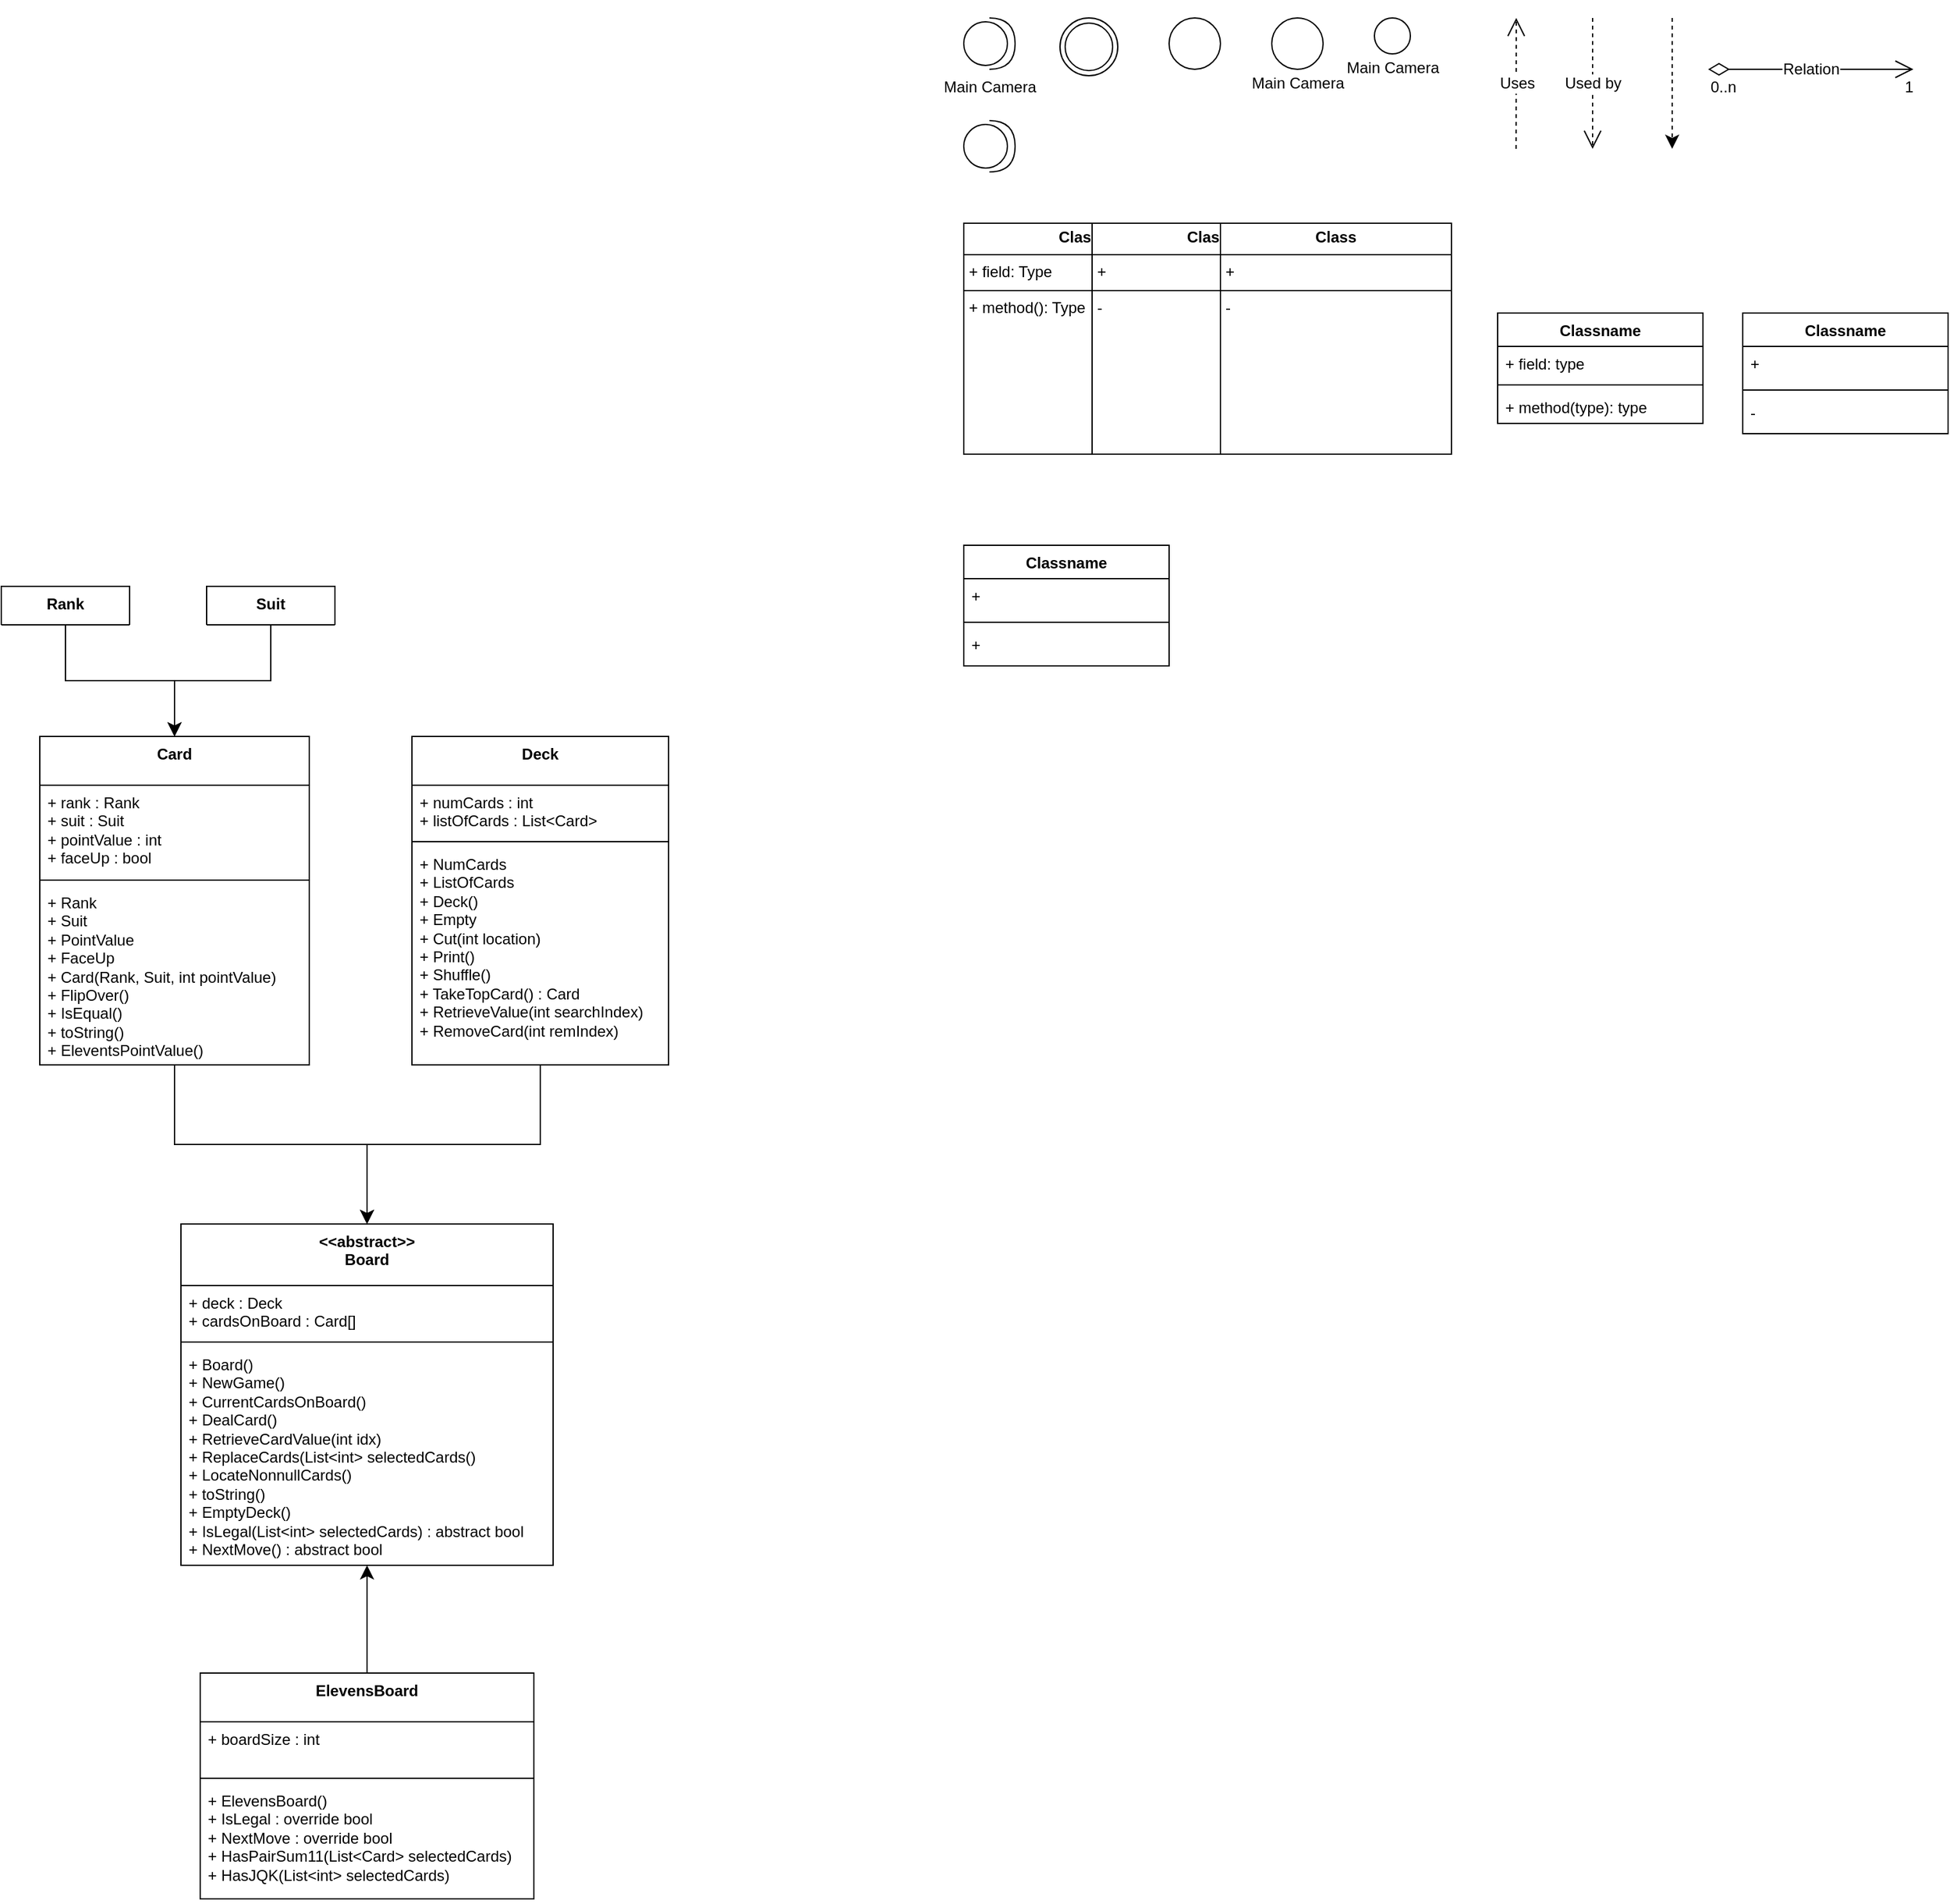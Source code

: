 <mxfile version="24.4.6" type="github">
  <diagram id="C5RBs43oDa-KdzZeNtuy" name="Page-1">
    <mxGraphModel dx="1750" dy="791" grid="1" gridSize="10" guides="1" tooltips="1" connect="1" arrows="1" fold="1" page="1" pageScale="1" pageWidth="827" pageHeight="1169" math="0" shadow="0">
      <root>
        <mxCell id="WIyWlLk6GJQsqaUBKTNV-0" />
        <mxCell id="WIyWlLk6GJQsqaUBKTNV-1" parent="WIyWlLk6GJQsqaUBKTNV-0" />
        <mxCell id="KGcUv-pFr_gMB9oFCGtX-23" value="&lt;p style=&quot;margin:0px;margin-top:4px;text-align:center;&quot;&gt;&lt;b&gt;Class&lt;/b&gt;&lt;/p&gt;&lt;hr size=&quot;1&quot; style=&quot;border-style:solid;&quot;/&gt;&lt;p style=&quot;margin:0px;margin-left:4px;&quot;&gt;+ field: Type&lt;/p&gt;&lt;hr size=&quot;1&quot; style=&quot;border-style:solid;&quot;/&gt;&lt;p style=&quot;margin:0px;margin-left:4px;&quot;&gt;+ method(): Type&lt;/p&gt;" style="verticalAlign=top;align=left;overflow=fill;html=1;whiteSpace=wrap;" vertex="1" parent="WIyWlLk6GJQsqaUBKTNV-1">
          <mxGeometry x="30" y="240" width="180" height="180" as="geometry" />
        </mxCell>
        <mxCell id="KGcUv-pFr_gMB9oFCGtX-24" value="" style="shape=providedRequiredInterface;html=1;verticalLabelPosition=bottom;sketch=0;" vertex="1" parent="WIyWlLk6GJQsqaUBKTNV-1">
          <mxGeometry x="30" y="160" width="40" height="40" as="geometry" />
        </mxCell>
        <mxCell id="KGcUv-pFr_gMB9oFCGtX-25" value="Main Camera" style="shape=providedRequiredInterface;html=1;verticalLabelPosition=bottom;sketch=0;verticalAlign=top;" vertex="1" parent="WIyWlLk6GJQsqaUBKTNV-1">
          <mxGeometry x="30" y="80" width="40" height="40" as="geometry" />
        </mxCell>
        <mxCell id="KGcUv-pFr_gMB9oFCGtX-26" value="&lt;p style=&quot;margin:0px;margin-top:4px;text-align:center;&quot;&gt;&lt;b&gt;Class&lt;/b&gt;&lt;/p&gt;&lt;hr size=&quot;1&quot; style=&quot;border-style:solid;&quot;&gt;&lt;p style=&quot;margin:0px;margin-left:4px;&quot;&gt;+&amp;nbsp;&lt;/p&gt;&lt;hr size=&quot;1&quot; style=&quot;border-style:solid;&quot;&gt;&lt;p style=&quot;margin:0px;margin-left:4px;&quot;&gt;-&amp;nbsp;&lt;/p&gt;" style="verticalAlign=top;align=left;overflow=fill;html=1;whiteSpace=wrap;" vertex="1" parent="WIyWlLk6GJQsqaUBKTNV-1">
          <mxGeometry x="130" y="240" width="180" height="180" as="geometry" />
        </mxCell>
        <mxCell id="KGcUv-pFr_gMB9oFCGtX-27" value="&lt;p style=&quot;margin:0px;margin-top:4px;text-align:center;&quot;&gt;&lt;b&gt;Class&lt;/b&gt;&lt;/p&gt;&lt;hr size=&quot;1&quot; style=&quot;border-style:solid;&quot;&gt;&lt;p style=&quot;margin:0px;margin-left:4px;&quot;&gt;+&amp;nbsp;&lt;/p&gt;&lt;hr size=&quot;1&quot; style=&quot;border-style:solid;&quot;&gt;&lt;p style=&quot;margin:0px;margin-left:4px;&quot;&gt;-&amp;nbsp;&lt;/p&gt;" style="verticalAlign=top;align=left;overflow=fill;html=1;whiteSpace=wrap;collapsible=1;" vertex="1" parent="WIyWlLk6GJQsqaUBKTNV-1">
          <mxGeometry x="230" y="240" width="180" height="180" as="geometry">
            <mxRectangle x="720" y="360" width="70" height="90" as="alternateBounds" />
          </mxGeometry>
        </mxCell>
        <mxCell id="KGcUv-pFr_gMB9oFCGtX-28" value="" style="ellipse;html=1;shape=endState;align=left;verticalAlign=top;fontFamily=Helvetica;fontSize=12;strokeColor=default;fillColor=none;" vertex="1" parent="WIyWlLk6GJQsqaUBKTNV-1">
          <mxGeometry x="105" y="80" width="45" height="45" as="geometry" />
        </mxCell>
        <mxCell id="KGcUv-pFr_gMB9oFCGtX-29" value="" style="ellipse;whiteSpace=wrap;html=1;aspect=fixed;strokeColor=default;align=left;verticalAlign=top;fontFamily=Helvetica;fontSize=12;fontColor=default;fillColor=default;" vertex="1" parent="WIyWlLk6GJQsqaUBKTNV-1">
          <mxGeometry x="190" y="80" width="40" height="40" as="geometry" />
        </mxCell>
        <mxCell id="KGcUv-pFr_gMB9oFCGtX-30" value="Main Camera" style="ellipse;strokeColor=default;align=center;verticalAlign=bottom;fontFamily=Helvetica;fontSize=12;fontColor=default;fillColor=none;html=1;labelBorderColor=none;labelBackgroundColor=none;noLabel=0;collapsible=0;backgroundOutline=0;movableLabel=1;aspect=fixed;enumerate=0;" vertex="1" parent="WIyWlLk6GJQsqaUBKTNV-1">
          <mxGeometry x="270" y="80" width="40" height="40" as="geometry">
            <mxPoint y="20" as="offset" />
          </mxGeometry>
        </mxCell>
        <mxCell id="KGcUv-pFr_gMB9oFCGtX-31" value="Main Camera" style="ellipse;strokeColor=default;align=center;verticalAlign=bottom;fontFamily=Helvetica;fontSize=12;fontColor=default;fillColor=none;html=1;labelBorderColor=none;labelBackgroundColor=none;noLabel=0;collapsible=0;backgroundOutline=0;movableLabel=1;aspect=fixed;enumerate=0;" vertex="1" parent="WIyWlLk6GJQsqaUBKTNV-1">
          <mxGeometry x="350" y="80" width="28" height="28" as="geometry">
            <mxPoint y="20" as="offset" />
          </mxGeometry>
        </mxCell>
        <mxCell id="KGcUv-pFr_gMB9oFCGtX-32" value="Classname" style="swimlane;fontStyle=1;align=center;verticalAlign=top;childLayout=stackLayout;horizontal=1;startSize=26;horizontalStack=0;resizeParent=1;resizeParentMax=0;resizeLast=0;collapsible=1;marginBottom=0;whiteSpace=wrap;html=1;autosize=1;" vertex="1" parent="WIyWlLk6GJQsqaUBKTNV-1">
          <mxGeometry x="446" y="310" width="160" height="86" as="geometry">
            <mxRectangle x="456" y="270" width="100" height="30" as="alternateBounds" />
          </mxGeometry>
        </mxCell>
        <mxCell id="KGcUv-pFr_gMB9oFCGtX-33" value="+ field: type" style="text;strokeColor=none;fillColor=none;align=left;verticalAlign=top;spacingLeft=4;spacingRight=4;overflow=hidden;rotatable=0;points=[[0,0.5],[1,0.5]];portConstraint=eastwest;whiteSpace=wrap;html=1;autosize=1;" vertex="1" parent="KGcUv-pFr_gMB9oFCGtX-32">
          <mxGeometry y="26" width="160" height="26" as="geometry" />
        </mxCell>
        <mxCell id="KGcUv-pFr_gMB9oFCGtX-34" value="" style="line;strokeWidth=1;fillColor=none;align=left;verticalAlign=middle;spacingTop=-1;spacingLeft=3;spacingRight=3;rotatable=0;labelPosition=right;points=[];portConstraint=eastwest;strokeColor=inherit;" vertex="1" parent="KGcUv-pFr_gMB9oFCGtX-32">
          <mxGeometry y="52" width="160" height="8" as="geometry" />
        </mxCell>
        <mxCell id="KGcUv-pFr_gMB9oFCGtX-35" value="+ method(type): type" style="text;strokeColor=none;fillColor=none;align=left;verticalAlign=top;spacingLeft=4;spacingRight=4;overflow=hidden;rotatable=0;points=[[0,0.5],[1,0.5]];portConstraint=eastwest;whiteSpace=wrap;html=1;autosize=1;" vertex="1" parent="KGcUv-pFr_gMB9oFCGtX-32">
          <mxGeometry y="60" width="160" height="26" as="geometry" />
        </mxCell>
        <mxCell id="KGcUv-pFr_gMB9oFCGtX-36" value="Classname" style="swimlane;fontStyle=1;align=center;verticalAlign=top;childLayout=stackLayout;horizontal=1;startSize=26;horizontalStack=0;resizeParent=1;resizeParentMax=0;resizeLast=0;collapsible=1;marginBottom=0;whiteSpace=wrap;html=1;autosize=1;" vertex="1" parent="WIyWlLk6GJQsqaUBKTNV-1">
          <mxGeometry x="637" y="310" width="160" height="94" as="geometry">
            <mxRectangle x="456" y="270" width="100" height="30" as="alternateBounds" />
          </mxGeometry>
        </mxCell>
        <mxCell id="KGcUv-pFr_gMB9oFCGtX-37" value="+&amp;nbsp;" style="text;strokeColor=none;fillColor=none;align=left;verticalAlign=top;spacingLeft=4;spacingRight=4;overflow=hidden;rotatable=0;points=[[0,0.5],[1,0.5]];portConstraint=eastwest;whiteSpace=wrap;html=1;autosize=1;" vertex="1" parent="KGcUv-pFr_gMB9oFCGtX-36">
          <mxGeometry y="26" width="160" height="30" as="geometry" />
        </mxCell>
        <mxCell id="KGcUv-pFr_gMB9oFCGtX-38" value="" style="line;strokeWidth=1;fillColor=none;align=left;verticalAlign=middle;spacingTop=-1;spacingLeft=3;spacingRight=3;rotatable=0;labelPosition=right;points=[];portConstraint=eastwest;strokeColor=inherit;" vertex="1" parent="KGcUv-pFr_gMB9oFCGtX-36">
          <mxGeometry y="56" width="160" height="8" as="geometry" />
        </mxCell>
        <mxCell id="KGcUv-pFr_gMB9oFCGtX-39" value="-&amp;nbsp;" style="text;strokeColor=none;fillColor=none;align=left;verticalAlign=top;spacingLeft=4;spacingRight=4;overflow=hidden;rotatable=0;points=[[0,0.5],[1,0.5]];portConstraint=eastwest;whiteSpace=wrap;html=1;autosize=1;" vertex="1" parent="KGcUv-pFr_gMB9oFCGtX-36">
          <mxGeometry y="64" width="160" height="30" as="geometry" />
        </mxCell>
        <mxCell id="KGcUv-pFr_gMB9oFCGtX-40" style="edgeStyle=elbowEdgeStyle;rounded=0;orthogonalLoop=1;jettySize=auto;elbow=vertical;html=1;strokeColor=default;align=center;verticalAlign=middle;fontFamily=Helvetica;fontSize=12;fontColor=default;labelBackgroundColor=default;startSize=8;endArrow=classic;endSize=8;dashed=1;" edge="1" parent="WIyWlLk6GJQsqaUBKTNV-1">
          <mxGeometry relative="1" as="geometry">
            <mxPoint x="582" y="80.0" as="sourcePoint" />
            <mxPoint x="582" y="182" as="targetPoint" />
          </mxGeometry>
        </mxCell>
        <mxCell id="KGcUv-pFr_gMB9oFCGtX-41" value="Uses" style="endArrow=open;endSize=12;dashed=1;html=1;rounded=0;strokeColor=default;align=center;verticalAlign=middle;fontFamily=Helvetica;fontSize=12;fontColor=default;labelBackgroundColor=default;edgeStyle=elbowEdgeStyle;elbow=horizontal;" edge="1" parent="WIyWlLk6GJQsqaUBKTNV-1">
          <mxGeometry width="160" relative="1" as="geometry">
            <mxPoint x="460.354" y="182" as="sourcePoint" />
            <mxPoint x="460.354" y="80.0" as="targetPoint" />
          </mxGeometry>
        </mxCell>
        <mxCell id="KGcUv-pFr_gMB9oFCGtX-42" value="Used by" style="endArrow=open;endSize=12;dashed=1;html=1;rounded=0;strokeColor=default;align=center;verticalAlign=middle;fontFamily=Helvetica;fontSize=12;fontColor=default;labelBackgroundColor=default;edgeStyle=elbowEdgeStyle;elbow=horizontal;" edge="1" parent="WIyWlLk6GJQsqaUBKTNV-1">
          <mxGeometry width="160" relative="1" as="geometry">
            <mxPoint x="520" y="80" as="sourcePoint" />
            <mxPoint x="520" y="182" as="targetPoint" />
          </mxGeometry>
        </mxCell>
        <mxCell id="KGcUv-pFr_gMB9oFCGtX-43" value="Relation" style="endArrow=open;html=1;endSize=12;startArrow=diamondThin;startSize=14;startFill=0;edgeStyle=orthogonalEdgeStyle;rounded=0;strokeColor=default;align=center;verticalAlign=middle;fontFamily=Helvetica;fontSize=12;fontColor=default;labelBackgroundColor=default;elbow=vertical;" edge="1" parent="WIyWlLk6GJQsqaUBKTNV-1">
          <mxGeometry relative="1" as="geometry">
            <mxPoint x="610" y="120" as="sourcePoint" />
            <mxPoint x="770" y="120" as="targetPoint" />
          </mxGeometry>
        </mxCell>
        <mxCell id="KGcUv-pFr_gMB9oFCGtX-44" value="0..n" style="edgeLabel;resizable=0;html=1;align=left;verticalAlign=top;fontFamily=Helvetica;fontSize=12;fontColor=default;labelBackgroundColor=default;" connectable="0" vertex="1" parent="KGcUv-pFr_gMB9oFCGtX-43">
          <mxGeometry x="-1" relative="1" as="geometry" />
        </mxCell>
        <mxCell id="KGcUv-pFr_gMB9oFCGtX-45" value="1" style="edgeLabel;resizable=0;html=1;align=right;verticalAlign=top;fontFamily=Helvetica;fontSize=12;fontColor=default;labelBackgroundColor=default;" connectable="0" vertex="1" parent="KGcUv-pFr_gMB9oFCGtX-43">
          <mxGeometry x="1" relative="1" as="geometry" />
        </mxCell>
        <mxCell id="KGcUv-pFr_gMB9oFCGtX-87" style="edgeStyle=elbowEdgeStyle;rounded=0;orthogonalLoop=1;jettySize=auto;html=1;fontSize=12;startSize=8;endSize=8;elbow=vertical;" edge="1" parent="WIyWlLk6GJQsqaUBKTNV-1" source="KGcUv-pFr_gMB9oFCGtX-46" target="KGcUv-pFr_gMB9oFCGtX-71">
          <mxGeometry relative="1" as="geometry" />
        </mxCell>
        <mxCell id="KGcUv-pFr_gMB9oFCGtX-46" value="Rank" style="swimlane;fontStyle=1;align=center;verticalAlign=top;childLayout=stackLayout;horizontal=1;startSize=38;horizontalStack=0;resizeParent=1;resizeParentMax=0;resizeLast=0;collapsible=1;marginBottom=0;whiteSpace=wrap;html=1;autosize=1;" vertex="1" collapsed="1" parent="WIyWlLk6GJQsqaUBKTNV-1">
          <mxGeometry x="-720" y="523" width="100" height="30" as="geometry">
            <mxRectangle x="-500" y="600" width="160" height="106" as="alternateBounds" />
          </mxGeometry>
        </mxCell>
        <mxCell id="KGcUv-pFr_gMB9oFCGtX-47" value="+&amp;nbsp;" style="text;strokeColor=none;fillColor=none;align=left;verticalAlign=top;spacingLeft=4;spacingRight=4;overflow=hidden;rotatable=0;points=[[0,0.5],[1,0.5]];portConstraint=eastwest;whiteSpace=wrap;html=1;autosize=1;" vertex="1" parent="KGcUv-pFr_gMB9oFCGtX-46">
          <mxGeometry y="38" width="160" height="30" as="geometry" />
        </mxCell>
        <mxCell id="KGcUv-pFr_gMB9oFCGtX-48" value="" style="line;strokeWidth=1;fillColor=none;align=left;verticalAlign=middle;spacingTop=-1;spacingLeft=3;spacingRight=3;rotatable=0;labelPosition=right;points=[];portConstraint=eastwest;strokeColor=inherit;" vertex="1" parent="KGcUv-pFr_gMB9oFCGtX-46">
          <mxGeometry y="68" width="160" height="8" as="geometry" />
        </mxCell>
        <mxCell id="KGcUv-pFr_gMB9oFCGtX-49" value="-&amp;nbsp;" style="text;strokeColor=none;fillColor=none;align=left;verticalAlign=top;spacingLeft=4;spacingRight=4;overflow=hidden;rotatable=0;points=[[0,0.5],[1,0.5]];portConstraint=eastwest;whiteSpace=wrap;html=1;autosize=1;" vertex="1" parent="KGcUv-pFr_gMB9oFCGtX-46">
          <mxGeometry y="76" width="160" height="30" as="geometry" />
        </mxCell>
        <mxCell id="KGcUv-pFr_gMB9oFCGtX-88" style="edgeStyle=elbowEdgeStyle;rounded=0;orthogonalLoop=1;jettySize=auto;elbow=vertical;html=1;strokeColor=default;align=center;verticalAlign=middle;fontFamily=Helvetica;fontSize=12;fontColor=default;labelBackgroundColor=default;startSize=8;endArrow=classic;endSize=8;" edge="1" parent="WIyWlLk6GJQsqaUBKTNV-1" source="KGcUv-pFr_gMB9oFCGtX-54" target="KGcUv-pFr_gMB9oFCGtX-71">
          <mxGeometry relative="1" as="geometry" />
        </mxCell>
        <mxCell id="KGcUv-pFr_gMB9oFCGtX-54" value="Suit" style="swimlane;fontStyle=1;align=center;verticalAlign=top;childLayout=stackLayout;horizontal=1;startSize=38;horizontalStack=0;resizeParent=1;resizeParentMax=0;resizeLast=0;collapsible=1;marginBottom=0;whiteSpace=wrap;html=1;autosize=1;" vertex="1" collapsed="1" parent="WIyWlLk6GJQsqaUBKTNV-1">
          <mxGeometry x="-560" y="523" width="100" height="30" as="geometry">
            <mxRectangle x="-280" y="568" width="160" height="106" as="alternateBounds" />
          </mxGeometry>
        </mxCell>
        <mxCell id="KGcUv-pFr_gMB9oFCGtX-55" value="+&amp;nbsp;" style="text;strokeColor=none;fillColor=none;align=left;verticalAlign=top;spacingLeft=4;spacingRight=4;overflow=hidden;rotatable=0;points=[[0,0.5],[1,0.5]];portConstraint=eastwest;whiteSpace=wrap;html=1;autosize=1;" vertex="1" parent="KGcUv-pFr_gMB9oFCGtX-54">
          <mxGeometry y="38" width="160" height="30" as="geometry" />
        </mxCell>
        <mxCell id="KGcUv-pFr_gMB9oFCGtX-56" value="" style="line;strokeWidth=1;fillColor=none;align=left;verticalAlign=middle;spacingTop=-1;spacingLeft=3;spacingRight=3;rotatable=0;labelPosition=right;points=[];portConstraint=eastwest;strokeColor=inherit;" vertex="1" parent="KGcUv-pFr_gMB9oFCGtX-54">
          <mxGeometry y="68" width="160" height="8" as="geometry" />
        </mxCell>
        <mxCell id="KGcUv-pFr_gMB9oFCGtX-57" value="-&amp;nbsp;" style="text;strokeColor=none;fillColor=none;align=left;verticalAlign=top;spacingLeft=4;spacingRight=4;overflow=hidden;rotatable=0;points=[[0,0.5],[1,0.5]];portConstraint=eastwest;whiteSpace=wrap;html=1;autosize=1;" vertex="1" parent="KGcUv-pFr_gMB9oFCGtX-54">
          <mxGeometry y="76" width="160" height="30" as="geometry" />
        </mxCell>
        <mxCell id="KGcUv-pFr_gMB9oFCGtX-95" style="edgeStyle=elbowEdgeStyle;rounded=0;orthogonalLoop=1;jettySize=auto;elbow=vertical;html=1;strokeColor=default;align=center;verticalAlign=middle;fontFamily=Helvetica;fontSize=12;fontColor=default;labelBackgroundColor=default;startSize=8;endArrow=classic;endSize=8;" edge="1" parent="WIyWlLk6GJQsqaUBKTNV-1" source="KGcUv-pFr_gMB9oFCGtX-58" target="KGcUv-pFr_gMB9oFCGtX-83">
          <mxGeometry relative="1" as="geometry" />
        </mxCell>
        <mxCell id="KGcUv-pFr_gMB9oFCGtX-58" value="Deck" style="swimlane;fontStyle=1;align=center;verticalAlign=top;childLayout=stackLayout;horizontal=1;startSize=38;horizontalStack=0;resizeParent=1;resizeParentMax=0;resizeLast=0;collapsible=1;marginBottom=0;whiteSpace=wrap;html=1;autosize=1;" vertex="1" parent="WIyWlLk6GJQsqaUBKTNV-1">
          <mxGeometry x="-400" y="640" width="200" height="256" as="geometry">
            <mxRectangle x="456" y="270" width="100" height="30" as="alternateBounds" />
          </mxGeometry>
        </mxCell>
        <mxCell id="KGcUv-pFr_gMB9oFCGtX-59" value="&lt;div&gt;+ numCards : int&lt;br&gt;&lt;/div&gt;+ listOfCards : List&amp;lt;Card&amp;gt;" style="text;strokeColor=none;fillColor=none;align=left;verticalAlign=top;spacingLeft=4;spacingRight=4;overflow=hidden;rotatable=0;points=[[0,0.5],[1,0.5]];portConstraint=eastwest;whiteSpace=wrap;html=1;autosize=1;" vertex="1" parent="KGcUv-pFr_gMB9oFCGtX-58">
          <mxGeometry y="38" width="200" height="40" as="geometry" />
        </mxCell>
        <mxCell id="KGcUv-pFr_gMB9oFCGtX-60" value="" style="line;strokeWidth=1;fillColor=none;align=left;verticalAlign=middle;spacingTop=-1;spacingLeft=3;spacingRight=3;rotatable=0;labelPosition=right;points=[];portConstraint=eastwest;strokeColor=inherit;" vertex="1" parent="KGcUv-pFr_gMB9oFCGtX-58">
          <mxGeometry y="78" width="200" height="8" as="geometry" />
        </mxCell>
        <mxCell id="KGcUv-pFr_gMB9oFCGtX-61" value="+ NumCards&lt;div&gt;+ ListOfCards&lt;/div&gt;&lt;div&gt;+ Deck()&lt;/div&gt;&lt;div&gt;+ Empty&lt;/div&gt;&lt;div&gt;+ Cut(int location)&lt;/div&gt;&lt;div&gt;+ Print()&lt;/div&gt;&lt;div&gt;+ Shuffle()&lt;/div&gt;&lt;div&gt;+ TakeTopCard() : Card&lt;/div&gt;&lt;div&gt;&lt;div&gt;+ RetrieveValue(int searchIndex)&lt;/div&gt;&lt;/div&gt;&lt;div&gt;&lt;span style=&quot;background-color: initial;&quot;&gt;+ RemoveCard(int remIndex)&lt;/span&gt;&lt;br&gt;&lt;/div&gt;&lt;div&gt;&lt;br&gt;&lt;/div&gt;" style="text;strokeColor=none;fillColor=none;align=left;verticalAlign=top;spacingLeft=4;spacingRight=4;overflow=hidden;rotatable=0;points=[[0,0.5],[1,0.5]];portConstraint=eastwest;whiteSpace=wrap;html=1;autosize=1;fontFamily=Helvetica;" vertex="1" parent="KGcUv-pFr_gMB9oFCGtX-58">
          <mxGeometry y="86" width="200" height="170" as="geometry" />
        </mxCell>
        <mxCell id="KGcUv-pFr_gMB9oFCGtX-94" style="edgeStyle=elbowEdgeStyle;rounded=0;orthogonalLoop=1;jettySize=auto;elbow=vertical;html=1;strokeColor=default;align=center;verticalAlign=middle;fontFamily=Helvetica;fontSize=12;fontColor=default;labelBackgroundColor=default;startSize=8;endArrow=classic;endSize=8;" edge="1" parent="WIyWlLk6GJQsqaUBKTNV-1" source="KGcUv-pFr_gMB9oFCGtX-71" target="KGcUv-pFr_gMB9oFCGtX-83">
          <mxGeometry relative="1" as="geometry" />
        </mxCell>
        <mxCell id="KGcUv-pFr_gMB9oFCGtX-71" value="Card" style="swimlane;fontStyle=1;align=center;verticalAlign=top;childLayout=stackLayout;horizontal=1;startSize=38;horizontalStack=0;resizeParent=1;resizeParentMax=0;resizeLast=0;collapsible=1;marginBottom=0;whiteSpace=wrap;html=1;autosize=1;fontFamily=Helvetica;" vertex="1" parent="WIyWlLk6GJQsqaUBKTNV-1">
          <mxGeometry x="-690" y="640" width="210" height="256" as="geometry">
            <mxRectangle x="456" y="270" width="100" height="30" as="alternateBounds" />
          </mxGeometry>
        </mxCell>
        <mxCell id="KGcUv-pFr_gMB9oFCGtX-72" value="&lt;div&gt;+ rank : Rank&lt;/div&gt;+ suit : Suit&lt;div&gt;+ pointValue : int&lt;br&gt;&lt;div&gt;+ faceUp : bool&lt;/div&gt;&lt;/div&gt;" style="text;strokeColor=none;fillColor=none;align=left;verticalAlign=top;spacingLeft=4;spacingRight=4;overflow=hidden;rotatable=0;points=[[0,0.5],[1,0.5]];portConstraint=eastwest;whiteSpace=wrap;html=1;autosize=1;" vertex="1" parent="KGcUv-pFr_gMB9oFCGtX-71">
          <mxGeometry y="38" width="210" height="70" as="geometry" />
        </mxCell>
        <mxCell id="KGcUv-pFr_gMB9oFCGtX-73" value="" style="line;strokeWidth=1;fillColor=none;align=left;verticalAlign=middle;spacingTop=-1;spacingLeft=3;spacingRight=3;rotatable=0;labelPosition=right;points=[];portConstraint=eastwest;strokeColor=inherit;" vertex="1" parent="KGcUv-pFr_gMB9oFCGtX-71">
          <mxGeometry y="108" width="210" height="8" as="geometry" />
        </mxCell>
        <mxCell id="KGcUv-pFr_gMB9oFCGtX-74" value="&lt;div&gt;+ Rank&lt;/div&gt;&lt;div&gt;+ Suit&lt;/div&gt;&lt;div&gt;+ PointValue&lt;/div&gt;&lt;div&gt;+ FaceUp&lt;/div&gt;&lt;div&gt;+ Card(Rank, Suit, int pointValue)&lt;br&gt;&lt;/div&gt;&lt;div&gt;+ FlipOver()&lt;/div&gt;&lt;div&gt;+ IsEqual()&lt;/div&gt;&lt;div&gt;+ toString()&lt;/div&gt;&lt;div&gt;+ EleventsPointValue()&lt;/div&gt;" style="text;strokeColor=none;fillColor=none;align=left;verticalAlign=top;spacingLeft=4;spacingRight=4;overflow=hidden;rotatable=0;points=[[0,0.5],[1,0.5]];portConstraint=eastwest;whiteSpace=wrap;html=1;autosize=1;" vertex="1" parent="KGcUv-pFr_gMB9oFCGtX-71">
          <mxGeometry y="116" width="210" height="140" as="geometry" />
        </mxCell>
        <mxCell id="KGcUv-pFr_gMB9oFCGtX-79" value="Classname" style="swimlane;fontStyle=1;align=center;verticalAlign=top;childLayout=stackLayout;horizontal=1;startSize=26;horizontalStack=0;resizeParent=1;resizeParentMax=0;resizeLast=0;collapsible=1;marginBottom=0;whiteSpace=wrap;html=1;autosize=1;" vertex="1" parent="WIyWlLk6GJQsqaUBKTNV-1">
          <mxGeometry x="30" y="491" width="160" height="94" as="geometry">
            <mxRectangle x="456" y="270" width="100" height="30" as="alternateBounds" />
          </mxGeometry>
        </mxCell>
        <mxCell id="KGcUv-pFr_gMB9oFCGtX-80" value="+&amp;nbsp;" style="text;strokeColor=none;fillColor=none;align=left;verticalAlign=top;spacingLeft=4;spacingRight=4;overflow=hidden;rotatable=0;points=[[0,0.5],[1,0.5]];portConstraint=eastwest;whiteSpace=wrap;html=1;autosize=1;" vertex="1" parent="KGcUv-pFr_gMB9oFCGtX-79">
          <mxGeometry y="26" width="160" height="30" as="geometry" />
        </mxCell>
        <mxCell id="KGcUv-pFr_gMB9oFCGtX-81" value="" style="line;strokeWidth=1;fillColor=none;align=left;verticalAlign=middle;spacingTop=-1;spacingLeft=3;spacingRight=3;rotatable=0;labelPosition=right;points=[];portConstraint=eastwest;strokeColor=inherit;" vertex="1" parent="KGcUv-pFr_gMB9oFCGtX-79">
          <mxGeometry y="56" width="160" height="8" as="geometry" />
        </mxCell>
        <mxCell id="KGcUv-pFr_gMB9oFCGtX-82" value="+" style="text;strokeColor=none;fillColor=none;align=left;verticalAlign=top;spacingLeft=4;spacingRight=4;overflow=hidden;rotatable=0;points=[[0,0.5],[1,0.5]];portConstraint=eastwest;whiteSpace=wrap;html=1;autosize=1;" vertex="1" parent="KGcUv-pFr_gMB9oFCGtX-79">
          <mxGeometry y="64" width="160" height="30" as="geometry" />
        </mxCell>
        <mxCell id="KGcUv-pFr_gMB9oFCGtX-83" value="&lt;div&gt;&amp;lt;&amp;lt;abstract&amp;gt;&amp;gt;&lt;/div&gt;Board" style="swimlane;fontStyle=1;align=center;verticalAlign=top;childLayout=stackLayout;horizontal=1;startSize=48;horizontalStack=0;resizeParent=1;resizeParentMax=0;resizeLast=0;collapsible=1;marginBottom=0;whiteSpace=wrap;html=1;autosize=1;" vertex="1" parent="WIyWlLk6GJQsqaUBKTNV-1">
          <mxGeometry x="-580" y="1020" width="290" height="266" as="geometry">
            <mxRectangle x="456" y="270" width="100" height="30" as="alternateBounds" />
          </mxGeometry>
        </mxCell>
        <mxCell id="KGcUv-pFr_gMB9oFCGtX-84" value="+ deck : Deck&lt;div&gt;+ cardsOnBoard : Card[]&lt;/div&gt;" style="text;strokeColor=none;fillColor=none;align=left;verticalAlign=top;spacingLeft=4;spacingRight=4;overflow=hidden;rotatable=0;points=[[0,0.5],[1,0.5]];portConstraint=eastwest;whiteSpace=wrap;html=1;autosize=1;" vertex="1" parent="KGcUv-pFr_gMB9oFCGtX-83">
          <mxGeometry y="48" width="290" height="40" as="geometry" />
        </mxCell>
        <mxCell id="KGcUv-pFr_gMB9oFCGtX-85" value="" style="line;strokeWidth=1;fillColor=none;align=left;verticalAlign=middle;spacingTop=-1;spacingLeft=3;spacingRight=3;rotatable=0;labelPosition=right;points=[];portConstraint=eastwest;strokeColor=inherit;" vertex="1" parent="KGcUv-pFr_gMB9oFCGtX-83">
          <mxGeometry y="88" width="290" height="8" as="geometry" />
        </mxCell>
        <mxCell id="KGcUv-pFr_gMB9oFCGtX-86" value="+ Board()&lt;div&gt;+ NewGame()&lt;/div&gt;&lt;div&gt;+ CurrentCardsOnBoard()&lt;/div&gt;&lt;div&gt;+ DealCard()&lt;/div&gt;&lt;div&gt;+ RetrieveCardValue(int idx)&lt;/div&gt;&lt;div&gt;+ ReplaceCards(List&amp;lt;int&amp;gt; selectedCards()&lt;/div&gt;&lt;div&gt;+ LocateNonnullCards()&lt;/div&gt;&lt;div&gt;+ toString()&lt;/div&gt;&lt;div&gt;+ EmptyDeck()&lt;/div&gt;&lt;div&gt;+ IsLegal(List&amp;lt;int&amp;gt; selectedCards) : abstract bool&lt;/div&gt;&lt;div&gt;+ NextMove() : abstract bool&lt;/div&gt;" style="text;strokeColor=none;fillColor=none;align=left;verticalAlign=top;spacingLeft=4;spacingRight=4;overflow=hidden;rotatable=0;points=[[0,0.5],[1,0.5]];portConstraint=eastwest;whiteSpace=wrap;html=1;autosize=1;" vertex="1" parent="KGcUv-pFr_gMB9oFCGtX-83">
          <mxGeometry y="96" width="290" height="170" as="geometry" />
        </mxCell>
        <mxCell id="KGcUv-pFr_gMB9oFCGtX-93" style="edgeStyle=elbowEdgeStyle;rounded=0;orthogonalLoop=1;jettySize=auto;elbow=vertical;html=1;strokeColor=default;align=center;verticalAlign=middle;fontFamily=Helvetica;fontSize=12;fontColor=default;labelBackgroundColor=default;startSize=8;endArrow=classic;endSize=8;" edge="1" parent="WIyWlLk6GJQsqaUBKTNV-1" source="KGcUv-pFr_gMB9oFCGtX-89" target="KGcUv-pFr_gMB9oFCGtX-83">
          <mxGeometry relative="1" as="geometry" />
        </mxCell>
        <mxCell id="KGcUv-pFr_gMB9oFCGtX-89" value="ElevensBoard" style="swimlane;fontStyle=1;align=center;verticalAlign=top;childLayout=stackLayout;horizontal=1;startSize=38;horizontalStack=0;resizeParent=1;resizeParentMax=0;resizeLast=0;collapsible=1;marginBottom=0;whiteSpace=wrap;html=1;autosize=1;" vertex="1" parent="WIyWlLk6GJQsqaUBKTNV-1">
          <mxGeometry x="-565" y="1370" width="260" height="176" as="geometry">
            <mxRectangle x="456" y="270" width="100" height="30" as="alternateBounds" />
          </mxGeometry>
        </mxCell>
        <mxCell id="KGcUv-pFr_gMB9oFCGtX-90" value="+ boardSize : int&lt;div&gt;&lt;br&gt;&lt;/div&gt;" style="text;strokeColor=none;fillColor=none;align=left;verticalAlign=top;spacingLeft=4;spacingRight=4;overflow=hidden;rotatable=0;points=[[0,0.5],[1,0.5]];portConstraint=eastwest;whiteSpace=wrap;html=1;autosize=1;" vertex="1" parent="KGcUv-pFr_gMB9oFCGtX-89">
          <mxGeometry y="38" width="260" height="40" as="geometry" />
        </mxCell>
        <mxCell id="KGcUv-pFr_gMB9oFCGtX-91" value="" style="line;strokeWidth=1;fillColor=none;align=left;verticalAlign=middle;spacingTop=-1;spacingLeft=3;spacingRight=3;rotatable=0;labelPosition=right;points=[];portConstraint=eastwest;strokeColor=inherit;" vertex="1" parent="KGcUv-pFr_gMB9oFCGtX-89">
          <mxGeometry y="78" width="260" height="8" as="geometry" />
        </mxCell>
        <mxCell id="KGcUv-pFr_gMB9oFCGtX-92" value="+ ElevensBoard()&lt;div&gt;+ IsLegal : override bool&lt;/div&gt;&lt;div&gt;+ NextMove : override bool&lt;/div&gt;&lt;div&gt;+ HasPairSum11(List&amp;lt;Card&amp;gt; selectedCards)&lt;/div&gt;&lt;div&gt;+ HasJQK(List&amp;lt;int&amp;gt; selectedCards)&lt;/div&gt;" style="text;strokeColor=none;fillColor=none;align=left;verticalAlign=top;spacingLeft=4;spacingRight=4;overflow=hidden;rotatable=0;points=[[0,0.5],[1,0.5]];portConstraint=eastwest;whiteSpace=wrap;html=1;autosize=1;" vertex="1" parent="KGcUv-pFr_gMB9oFCGtX-89">
          <mxGeometry y="86" width="260" height="90" as="geometry" />
        </mxCell>
      </root>
    </mxGraphModel>
  </diagram>
</mxfile>
